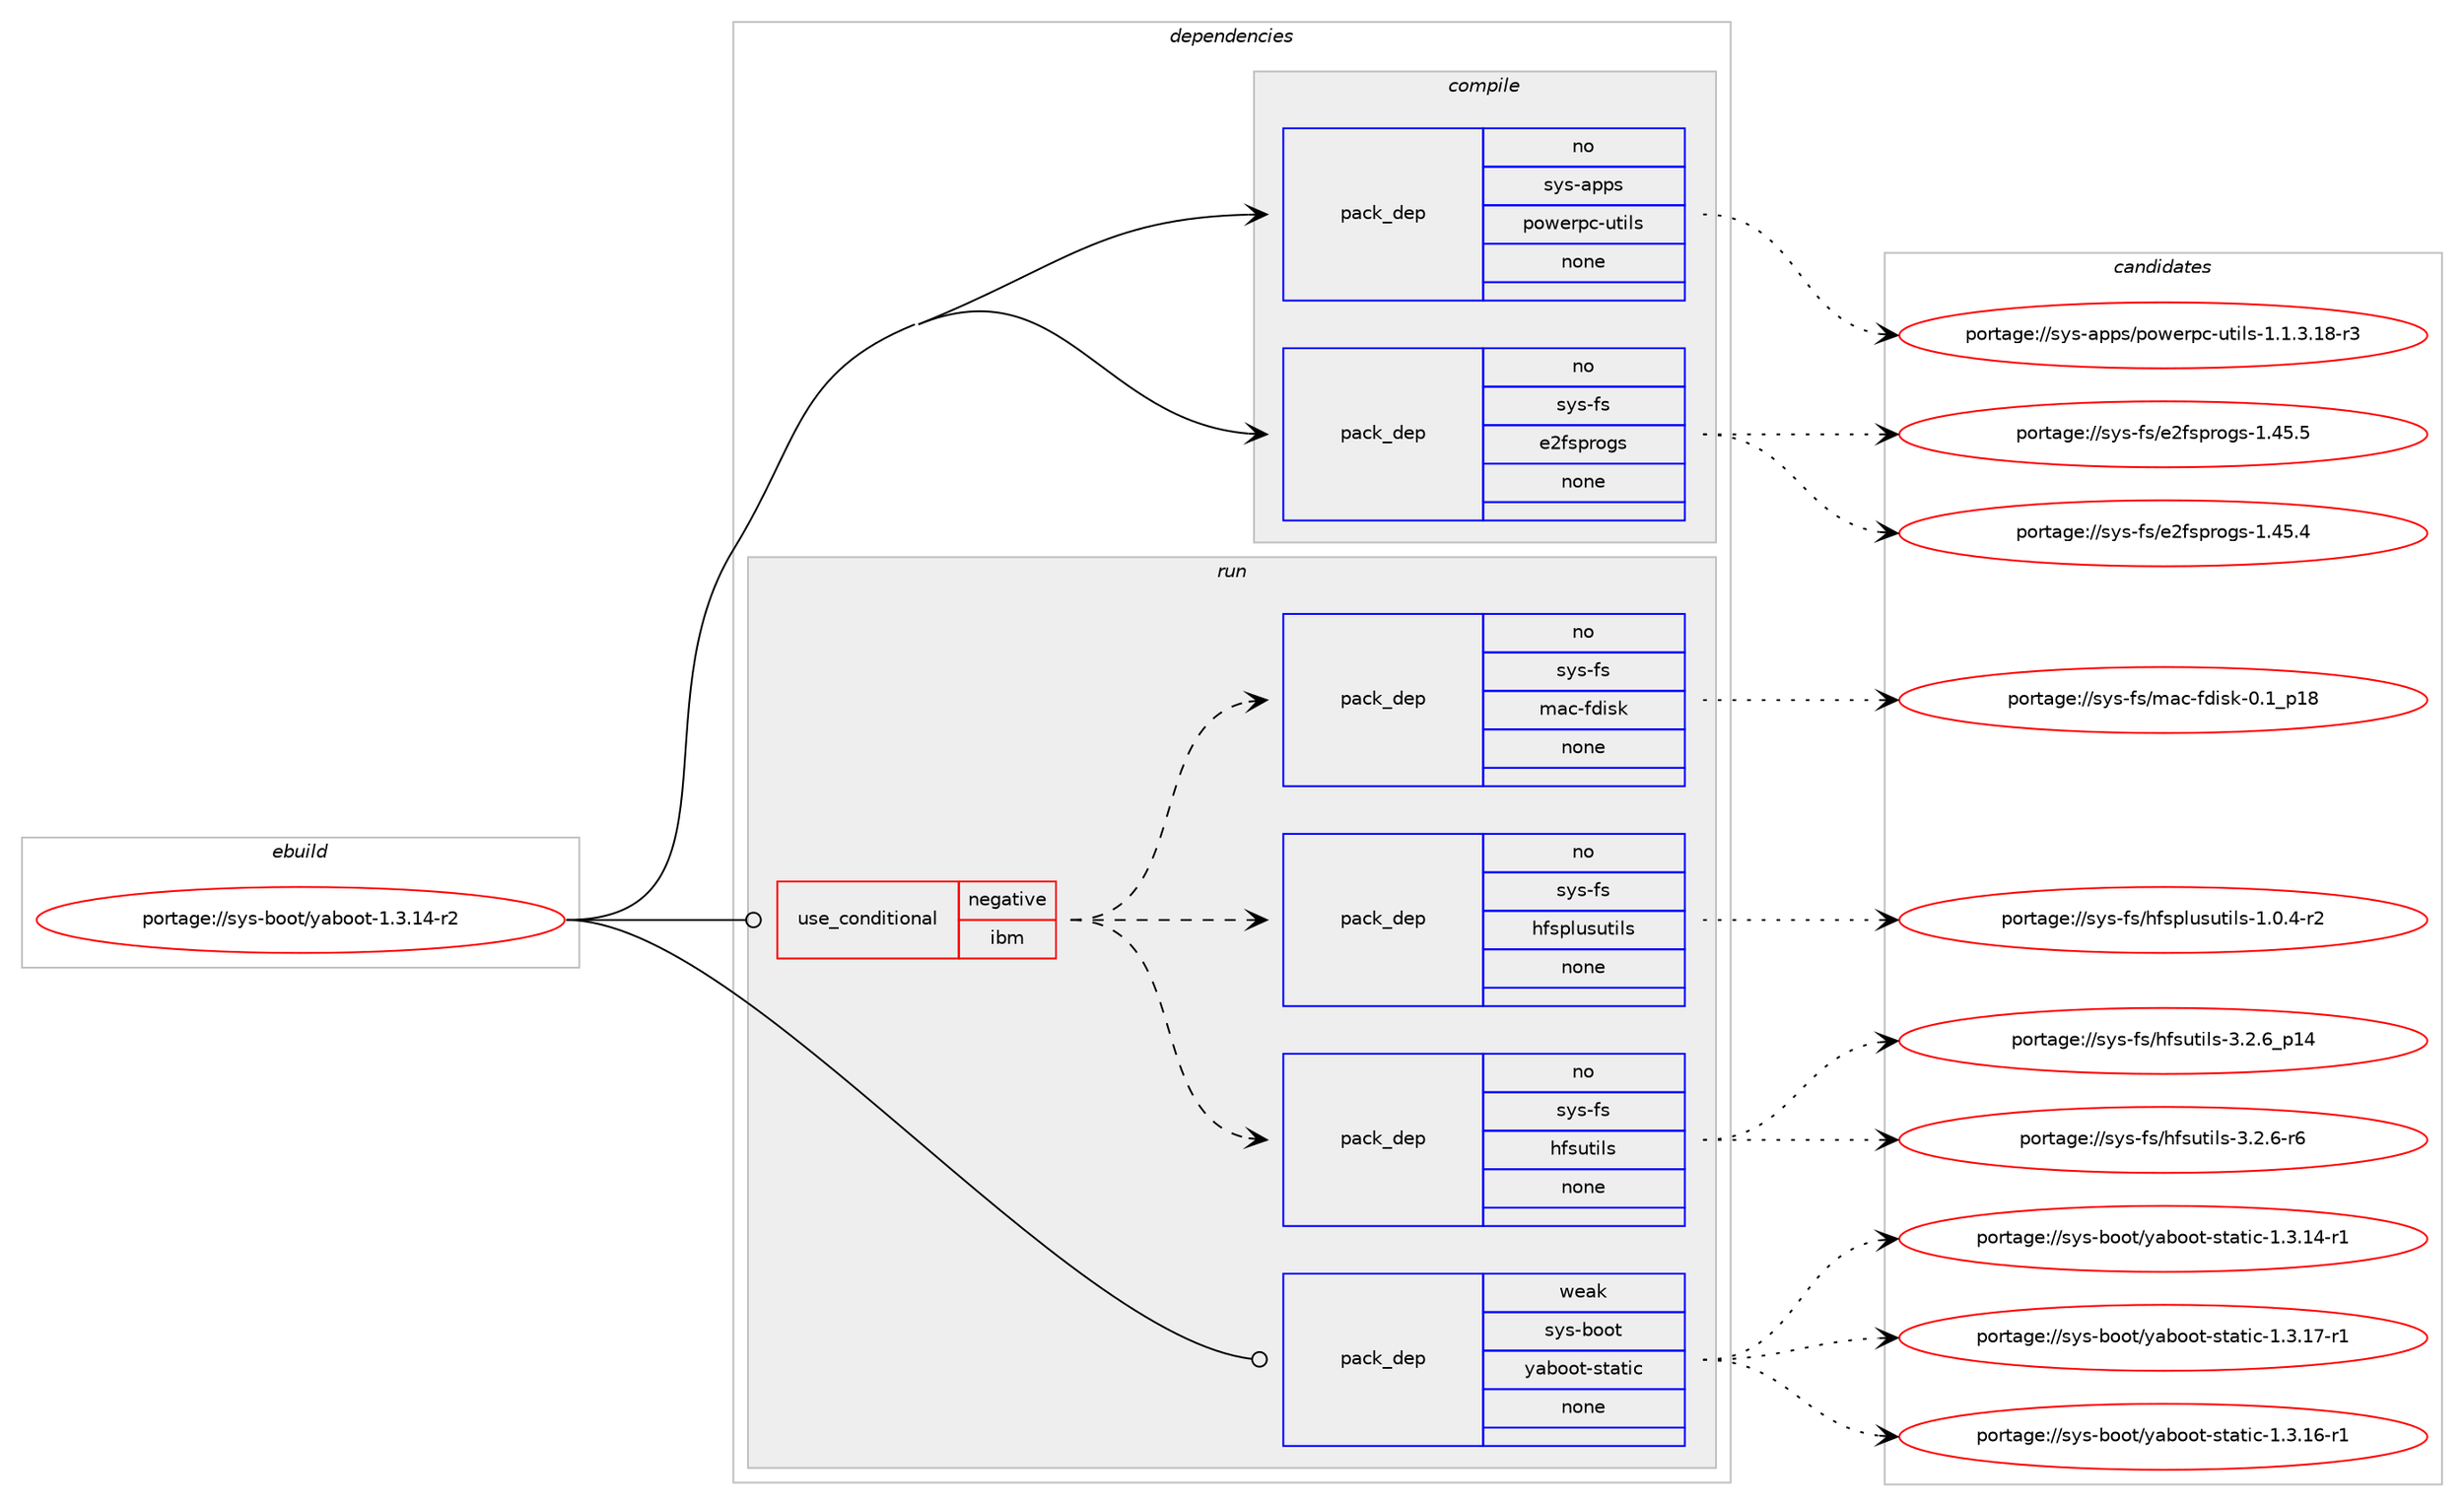 digraph prolog {

# *************
# Graph options
# *************

newrank=true;
concentrate=true;
compound=true;
graph [rankdir=LR,fontname=Helvetica,fontsize=10,ranksep=1.5];#, ranksep=2.5, nodesep=0.2];
edge  [arrowhead=vee];
node  [fontname=Helvetica,fontsize=10];

# **********
# The ebuild
# **********

subgraph cluster_leftcol {
color=gray;
rank=same;
label=<<i>ebuild</i>>;
id [label="portage://sys-boot/yaboot-1.3.14-r2", color=red, width=4, href="../sys-boot/yaboot-1.3.14-r2.svg"];
}

# ****************
# The dependencies
# ****************

subgraph cluster_midcol {
color=gray;
label=<<i>dependencies</i>>;
subgraph cluster_compile {
fillcolor="#eeeeee";
style=filled;
label=<<i>compile</i>>;
subgraph pack21287 {
dependency26445 [label=<<TABLE BORDER="0" CELLBORDER="1" CELLSPACING="0" CELLPADDING="4" WIDTH="220"><TR><TD ROWSPAN="6" CELLPADDING="30">pack_dep</TD></TR><TR><TD WIDTH="110">no</TD></TR><TR><TD>sys-apps</TD></TR><TR><TD>powerpc-utils</TD></TR><TR><TD>none</TD></TR><TR><TD></TD></TR></TABLE>>, shape=none, color=blue];
}
id:e -> dependency26445:w [weight=20,style="solid",arrowhead="vee"];
subgraph pack21288 {
dependency26446 [label=<<TABLE BORDER="0" CELLBORDER="1" CELLSPACING="0" CELLPADDING="4" WIDTH="220"><TR><TD ROWSPAN="6" CELLPADDING="30">pack_dep</TD></TR><TR><TD WIDTH="110">no</TD></TR><TR><TD>sys-fs</TD></TR><TR><TD>e2fsprogs</TD></TR><TR><TD>none</TD></TR><TR><TD></TD></TR></TABLE>>, shape=none, color=blue];
}
id:e -> dependency26446:w [weight=20,style="solid",arrowhead="vee"];
}
subgraph cluster_compileandrun {
fillcolor="#eeeeee";
style=filled;
label=<<i>compile and run</i>>;
}
subgraph cluster_run {
fillcolor="#eeeeee";
style=filled;
label=<<i>run</i>>;
subgraph cond4511 {
dependency26447 [label=<<TABLE BORDER="0" CELLBORDER="1" CELLSPACING="0" CELLPADDING="4"><TR><TD ROWSPAN="3" CELLPADDING="10">use_conditional</TD></TR><TR><TD>negative</TD></TR><TR><TD>ibm</TD></TR></TABLE>>, shape=none, color=red];
subgraph pack21289 {
dependency26448 [label=<<TABLE BORDER="0" CELLBORDER="1" CELLSPACING="0" CELLPADDING="4" WIDTH="220"><TR><TD ROWSPAN="6" CELLPADDING="30">pack_dep</TD></TR><TR><TD WIDTH="110">no</TD></TR><TR><TD>sys-fs</TD></TR><TR><TD>hfsutils</TD></TR><TR><TD>none</TD></TR><TR><TD></TD></TR></TABLE>>, shape=none, color=blue];
}
dependency26447:e -> dependency26448:w [weight=20,style="dashed",arrowhead="vee"];
subgraph pack21290 {
dependency26449 [label=<<TABLE BORDER="0" CELLBORDER="1" CELLSPACING="0" CELLPADDING="4" WIDTH="220"><TR><TD ROWSPAN="6" CELLPADDING="30">pack_dep</TD></TR><TR><TD WIDTH="110">no</TD></TR><TR><TD>sys-fs</TD></TR><TR><TD>hfsplusutils</TD></TR><TR><TD>none</TD></TR><TR><TD></TD></TR></TABLE>>, shape=none, color=blue];
}
dependency26447:e -> dependency26449:w [weight=20,style="dashed",arrowhead="vee"];
subgraph pack21291 {
dependency26450 [label=<<TABLE BORDER="0" CELLBORDER="1" CELLSPACING="0" CELLPADDING="4" WIDTH="220"><TR><TD ROWSPAN="6" CELLPADDING="30">pack_dep</TD></TR><TR><TD WIDTH="110">no</TD></TR><TR><TD>sys-fs</TD></TR><TR><TD>mac-fdisk</TD></TR><TR><TD>none</TD></TR><TR><TD></TD></TR></TABLE>>, shape=none, color=blue];
}
dependency26447:e -> dependency26450:w [weight=20,style="dashed",arrowhead="vee"];
}
id:e -> dependency26447:w [weight=20,style="solid",arrowhead="odot"];
subgraph pack21292 {
dependency26451 [label=<<TABLE BORDER="0" CELLBORDER="1" CELLSPACING="0" CELLPADDING="4" WIDTH="220"><TR><TD ROWSPAN="6" CELLPADDING="30">pack_dep</TD></TR><TR><TD WIDTH="110">weak</TD></TR><TR><TD>sys-boot</TD></TR><TR><TD>yaboot-static</TD></TR><TR><TD>none</TD></TR><TR><TD></TD></TR></TABLE>>, shape=none, color=blue];
}
id:e -> dependency26451:w [weight=20,style="solid",arrowhead="odot"];
}
}

# **************
# The candidates
# **************

subgraph cluster_choices {
rank=same;
color=gray;
label=<<i>candidates</i>>;

subgraph choice21287 {
color=black;
nodesep=1;
choice11512111545971121121154711211111910111411299451171161051081154549464946514649564511451 [label="portage://sys-apps/powerpc-utils-1.1.3.18-r3", color=red, width=4,href="../sys-apps/powerpc-utils-1.1.3.18-r3.svg"];
dependency26445:e -> choice11512111545971121121154711211111910111411299451171161051081154549464946514649564511451:w [style=dotted,weight="100"];
}
subgraph choice21288 {
color=black;
nodesep=1;
choice11512111545102115471015010211511211411110311545494652534653 [label="portage://sys-fs/e2fsprogs-1.45.5", color=red, width=4,href="../sys-fs/e2fsprogs-1.45.5.svg"];
choice11512111545102115471015010211511211411110311545494652534652 [label="portage://sys-fs/e2fsprogs-1.45.4", color=red, width=4,href="../sys-fs/e2fsprogs-1.45.4.svg"];
dependency26446:e -> choice11512111545102115471015010211511211411110311545494652534653:w [style=dotted,weight="100"];
dependency26446:e -> choice11512111545102115471015010211511211411110311545494652534652:w [style=dotted,weight="100"];
}
subgraph choice21289 {
color=black;
nodesep=1;
choice1151211154510211547104102115117116105108115455146504654951124952 [label="portage://sys-fs/hfsutils-3.2.6_p14", color=red, width=4,href="../sys-fs/hfsutils-3.2.6_p14.svg"];
choice11512111545102115471041021151171161051081154551465046544511454 [label="portage://sys-fs/hfsutils-3.2.6-r6", color=red, width=4,href="../sys-fs/hfsutils-3.2.6-r6.svg"];
dependency26448:e -> choice1151211154510211547104102115117116105108115455146504654951124952:w [style=dotted,weight="100"];
dependency26448:e -> choice11512111545102115471041021151171161051081154551465046544511454:w [style=dotted,weight="100"];
}
subgraph choice21290 {
color=black;
nodesep=1;
choice11512111545102115471041021151121081171151171161051081154549464846524511450 [label="portage://sys-fs/hfsplusutils-1.0.4-r2", color=red, width=4,href="../sys-fs/hfsplusutils-1.0.4-r2.svg"];
dependency26449:e -> choice11512111545102115471041021151121081171151171161051081154549464846524511450:w [style=dotted,weight="100"];
}
subgraph choice21291 {
color=black;
nodesep=1;
choice115121115451021154710997994510210010511510745484649951124956 [label="portage://sys-fs/mac-fdisk-0.1_p18", color=red, width=4,href="../sys-fs/mac-fdisk-0.1_p18.svg"];
dependency26450:e -> choice115121115451021154710997994510210010511510745484649951124956:w [style=dotted,weight="100"];
}
subgraph choice21292 {
color=black;
nodesep=1;
choice1151211154598111111116471219798111111116451151169711610599454946514649554511449 [label="portage://sys-boot/yaboot-static-1.3.17-r1", color=red, width=4,href="../sys-boot/yaboot-static-1.3.17-r1.svg"];
choice1151211154598111111116471219798111111116451151169711610599454946514649544511449 [label="portage://sys-boot/yaboot-static-1.3.16-r1", color=red, width=4,href="../sys-boot/yaboot-static-1.3.16-r1.svg"];
choice1151211154598111111116471219798111111116451151169711610599454946514649524511449 [label="portage://sys-boot/yaboot-static-1.3.14-r1", color=red, width=4,href="../sys-boot/yaboot-static-1.3.14-r1.svg"];
dependency26451:e -> choice1151211154598111111116471219798111111116451151169711610599454946514649554511449:w [style=dotted,weight="100"];
dependency26451:e -> choice1151211154598111111116471219798111111116451151169711610599454946514649544511449:w [style=dotted,weight="100"];
dependency26451:e -> choice1151211154598111111116471219798111111116451151169711610599454946514649524511449:w [style=dotted,weight="100"];
}
}

}

